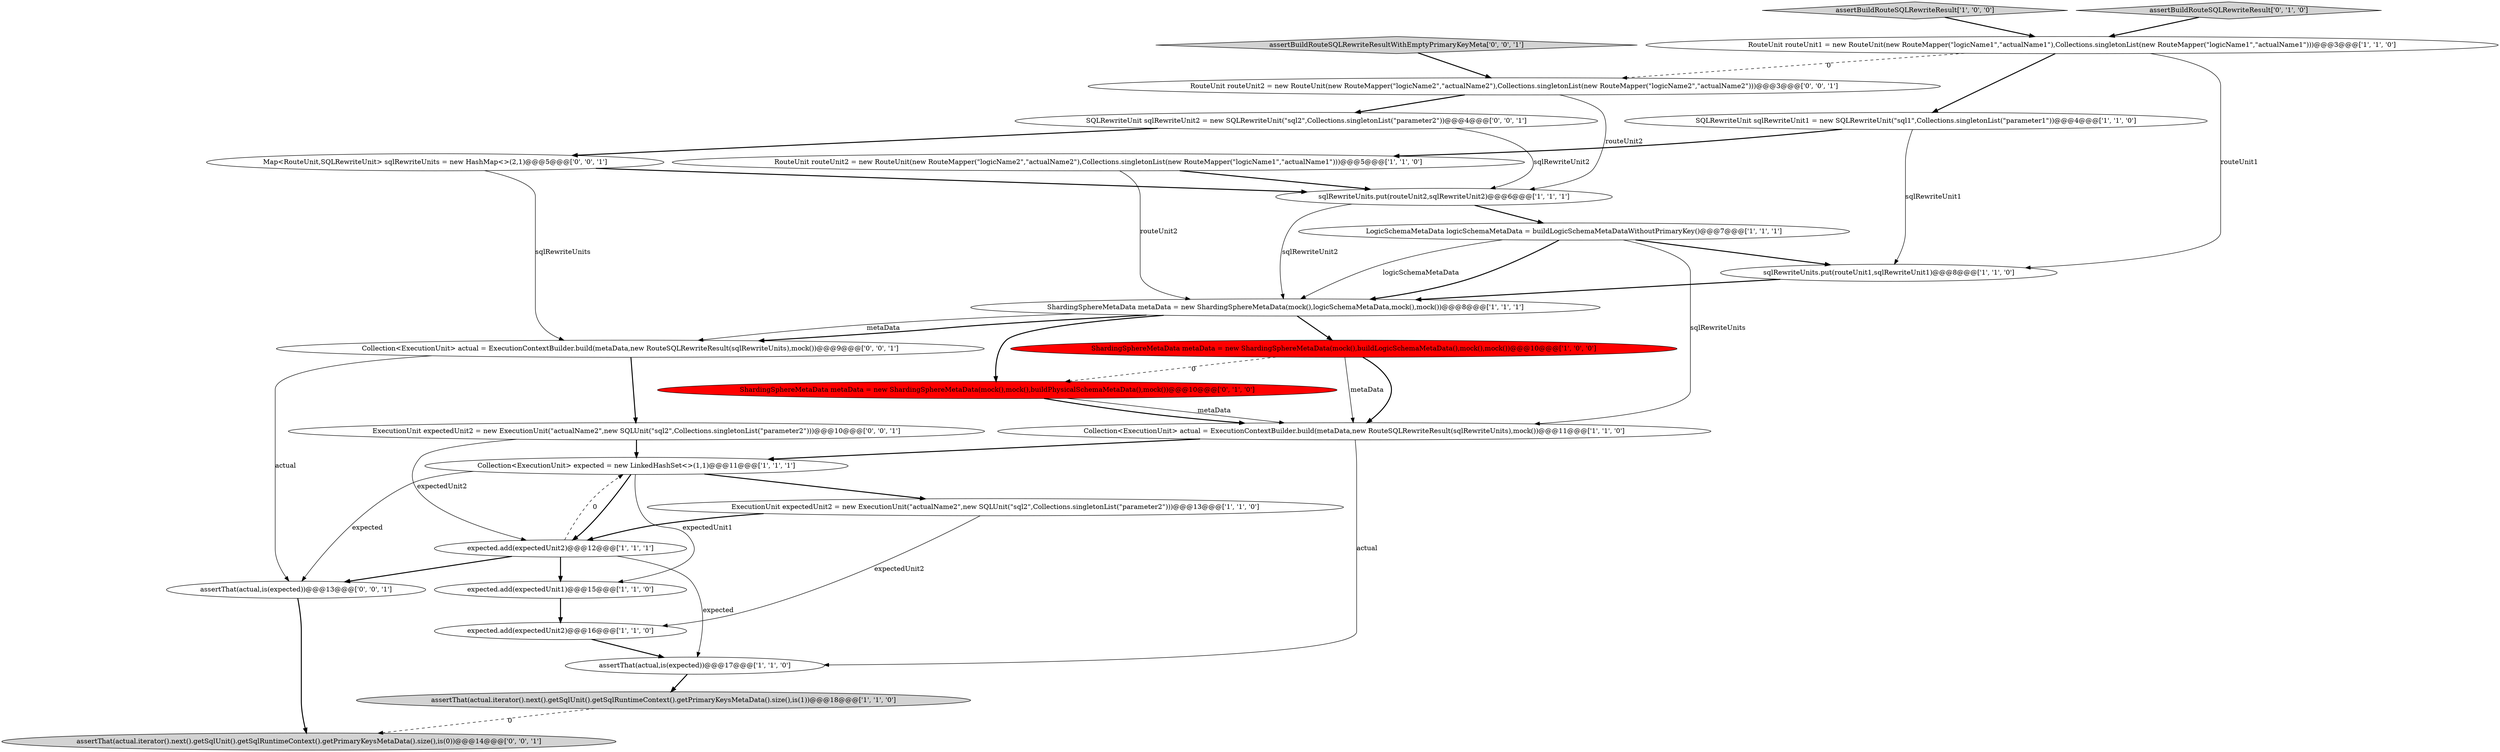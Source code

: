 digraph {
0 [style = filled, label = "assertBuildRouteSQLRewriteResult['1', '0', '0']", fillcolor = lightgray, shape = diamond image = "AAA0AAABBB1BBB"];
2 [style = filled, label = "Collection<ExecutionUnit> expected = new LinkedHashSet<>(1,1)@@@11@@@['1', '1', '1']", fillcolor = white, shape = ellipse image = "AAA0AAABBB1BBB"];
5 [style = filled, label = "RouteUnit routeUnit1 = new RouteUnit(new RouteMapper(\"logicName1\",\"actualName1\"),Collections.singletonList(new RouteMapper(\"logicName1\",\"actualName1\")))@@@3@@@['1', '1', '0']", fillcolor = white, shape = ellipse image = "AAA0AAABBB1BBB"];
20 [style = filled, label = "assertThat(actual,is(expected))@@@13@@@['0', '0', '1']", fillcolor = white, shape = ellipse image = "AAA0AAABBB3BBB"];
11 [style = filled, label = "ShardingSphereMetaData metaData = new ShardingSphereMetaData(mock(),logicSchemaMetaData,mock(),mock())@@@8@@@['1', '1', '1']", fillcolor = white, shape = ellipse image = "AAA0AAABBB1BBB"];
10 [style = filled, label = "expected.add(expectedUnit2)@@@12@@@['1', '1', '1']", fillcolor = white, shape = ellipse image = "AAA0AAABBB1BBB"];
22 [style = filled, label = "Map<RouteUnit,SQLRewriteUnit> sqlRewriteUnits = new HashMap<>(2,1)@@@5@@@['0', '0', '1']", fillcolor = white, shape = ellipse image = "AAA0AAABBB3BBB"];
12 [style = filled, label = "ShardingSphereMetaData metaData = new ShardingSphereMetaData(mock(),buildLogicSchemaMetaData(),mock(),mock())@@@10@@@['1', '0', '0']", fillcolor = red, shape = ellipse image = "AAA1AAABBB1BBB"];
25 [style = filled, label = "RouteUnit routeUnit2 = new RouteUnit(new RouteMapper(\"logicName2\",\"actualName2\"),Collections.singletonList(new RouteMapper(\"logicName2\",\"actualName2\")))@@@3@@@['0', '0', '1']", fillcolor = white, shape = ellipse image = "AAA0AAABBB3BBB"];
21 [style = filled, label = "SQLRewriteUnit sqlRewriteUnit2 = new SQLRewriteUnit(\"sql2\",Collections.singletonList(\"parameter2\"))@@@4@@@['0', '0', '1']", fillcolor = white, shape = ellipse image = "AAA0AAABBB3BBB"];
7 [style = filled, label = "SQLRewriteUnit sqlRewriteUnit1 = new SQLRewriteUnit(\"sql1\",Collections.singletonList(\"parameter1\"))@@@4@@@['1', '1', '0']", fillcolor = white, shape = ellipse image = "AAA0AAABBB1BBB"];
24 [style = filled, label = "ExecutionUnit expectedUnit2 = new ExecutionUnit(\"actualName2\",new SQLUnit(\"sql2\",Collections.singletonList(\"parameter2\")))@@@10@@@['0', '0', '1']", fillcolor = white, shape = ellipse image = "AAA0AAABBB3BBB"];
1 [style = filled, label = "sqlRewriteUnits.put(routeUnit2,sqlRewriteUnit2)@@@6@@@['1', '1', '1']", fillcolor = white, shape = ellipse image = "AAA0AAABBB1BBB"];
14 [style = filled, label = "ExecutionUnit expectedUnit2 = new ExecutionUnit(\"actualName2\",new SQLUnit(\"sql2\",Collections.singletonList(\"parameter2\")))@@@13@@@['1', '1', '0']", fillcolor = white, shape = ellipse image = "AAA0AAABBB1BBB"];
3 [style = filled, label = "LogicSchemaMetaData logicSchemaMetaData = buildLogicSchemaMetaDataWithoutPrimaryKey()@@@7@@@['1', '1', '1']", fillcolor = white, shape = ellipse image = "AAA0AAABBB1BBB"];
8 [style = filled, label = "expected.add(expectedUnit1)@@@15@@@['1', '1', '0']", fillcolor = white, shape = ellipse image = "AAA0AAABBB1BBB"];
16 [style = filled, label = "Collection<ExecutionUnit> actual = ExecutionContextBuilder.build(metaData,new RouteSQLRewriteResult(sqlRewriteUnits),mock())@@@11@@@['1', '1', '0']", fillcolor = white, shape = ellipse image = "AAA0AAABBB1BBB"];
17 [style = filled, label = "ShardingSphereMetaData metaData = new ShardingSphereMetaData(mock(),mock(),buildPhysicalSchemaMetaData(),mock())@@@10@@@['0', '1', '0']", fillcolor = red, shape = ellipse image = "AAA1AAABBB2BBB"];
4 [style = filled, label = "assertThat(actual.iterator().next().getSqlUnit().getSqlRuntimeContext().getPrimaryKeysMetaData().size(),is(1))@@@18@@@['1', '1', '0']", fillcolor = lightgray, shape = ellipse image = "AAA0AAABBB1BBB"];
15 [style = filled, label = "RouteUnit routeUnit2 = new RouteUnit(new RouteMapper(\"logicName2\",\"actualName2\"),Collections.singletonList(new RouteMapper(\"logicName1\",\"actualName1\")))@@@5@@@['1', '1', '0']", fillcolor = white, shape = ellipse image = "AAA0AAABBB1BBB"];
9 [style = filled, label = "expected.add(expectedUnit2)@@@16@@@['1', '1', '0']", fillcolor = white, shape = ellipse image = "AAA0AAABBB1BBB"];
6 [style = filled, label = "sqlRewriteUnits.put(routeUnit1,sqlRewriteUnit1)@@@8@@@['1', '1', '0']", fillcolor = white, shape = ellipse image = "AAA0AAABBB1BBB"];
13 [style = filled, label = "assertThat(actual,is(expected))@@@17@@@['1', '1', '0']", fillcolor = white, shape = ellipse image = "AAA0AAABBB1BBB"];
18 [style = filled, label = "assertBuildRouteSQLRewriteResult['0', '1', '0']", fillcolor = lightgray, shape = diamond image = "AAA0AAABBB2BBB"];
19 [style = filled, label = "assertThat(actual.iterator().next().getSqlUnit().getSqlRuntimeContext().getPrimaryKeysMetaData().size(),is(0))@@@14@@@['0', '0', '1']", fillcolor = lightgray, shape = ellipse image = "AAA0AAABBB3BBB"];
26 [style = filled, label = "Collection<ExecutionUnit> actual = ExecutionContextBuilder.build(metaData,new RouteSQLRewriteResult(sqlRewriteUnits),mock())@@@9@@@['0', '0', '1']", fillcolor = white, shape = ellipse image = "AAA0AAABBB3BBB"];
23 [style = filled, label = "assertBuildRouteSQLRewriteResultWithEmptyPrimaryKeyMeta['0', '0', '1']", fillcolor = lightgray, shape = diamond image = "AAA0AAABBB3BBB"];
11->26 [style = solid, label="metaData"];
23->25 [style = bold, label=""];
25->1 [style = solid, label="routeUnit2"];
10->20 [style = bold, label=""];
24->2 [style = bold, label=""];
7->6 [style = solid, label="sqlRewriteUnit1"];
16->13 [style = solid, label="actual"];
1->3 [style = bold, label=""];
3->11 [style = bold, label=""];
12->17 [style = dashed, label="0"];
14->10 [style = bold, label=""];
15->11 [style = solid, label="routeUnit2"];
3->6 [style = bold, label=""];
11->12 [style = bold, label=""];
1->11 [style = solid, label="sqlRewriteUnit2"];
12->16 [style = bold, label=""];
5->25 [style = dashed, label="0"];
16->2 [style = bold, label=""];
26->24 [style = bold, label=""];
2->10 [style = bold, label=""];
26->20 [style = solid, label="actual"];
17->16 [style = solid, label="metaData"];
10->2 [style = dashed, label="0"];
2->20 [style = solid, label="expected"];
11->26 [style = bold, label=""];
24->10 [style = solid, label="expectedUnit2"];
2->8 [style = solid, label="expectedUnit1"];
3->16 [style = solid, label="sqlRewriteUnits"];
10->8 [style = bold, label=""];
21->22 [style = bold, label=""];
15->1 [style = bold, label=""];
10->13 [style = solid, label="expected"];
18->5 [style = bold, label=""];
6->11 [style = bold, label=""];
2->14 [style = bold, label=""];
3->11 [style = solid, label="logicSchemaMetaData"];
8->9 [style = bold, label=""];
22->26 [style = solid, label="sqlRewriteUnits"];
5->7 [style = bold, label=""];
7->15 [style = bold, label=""];
11->17 [style = bold, label=""];
4->19 [style = dashed, label="0"];
22->1 [style = bold, label=""];
14->9 [style = solid, label="expectedUnit2"];
12->16 [style = solid, label="metaData"];
20->19 [style = bold, label=""];
5->6 [style = solid, label="routeUnit1"];
21->1 [style = solid, label="sqlRewriteUnit2"];
17->16 [style = bold, label=""];
25->21 [style = bold, label=""];
0->5 [style = bold, label=""];
9->13 [style = bold, label=""];
13->4 [style = bold, label=""];
}
